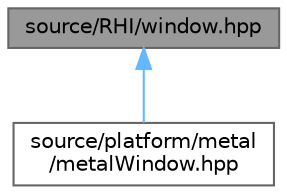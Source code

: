 digraph "source/RHI/window.hpp"
{
 // LATEX_PDF_SIZE
  bgcolor="transparent";
  edge [fontname=Helvetica,fontsize=10,labelfontname=Helvetica,labelfontsize=10];
  node [fontname=Helvetica,fontsize=10,shape=box,height=0.2,width=0.4];
  Node1 [id="Node000001",label="source/RHI/window.hpp",height=0.2,width=0.4,color="gray40", fillcolor="grey60", style="filled", fontcolor="black",tooltip="Defines the abstract gfx::Window interface and WindowDescriptor struct."];
  Node1 -> Node2 [id="edge1_Node000001_Node000002",dir="back",color="steelblue1",style="solid",tooltip=" "];
  Node2 [id="Node000002",label="source/platform/metal\l/metalWindow.hpp",height=0.2,width=0.4,color="grey40", fillcolor="white", style="filled",URL="$metal_window_8hpp_source.html",tooltip=" "];
}
